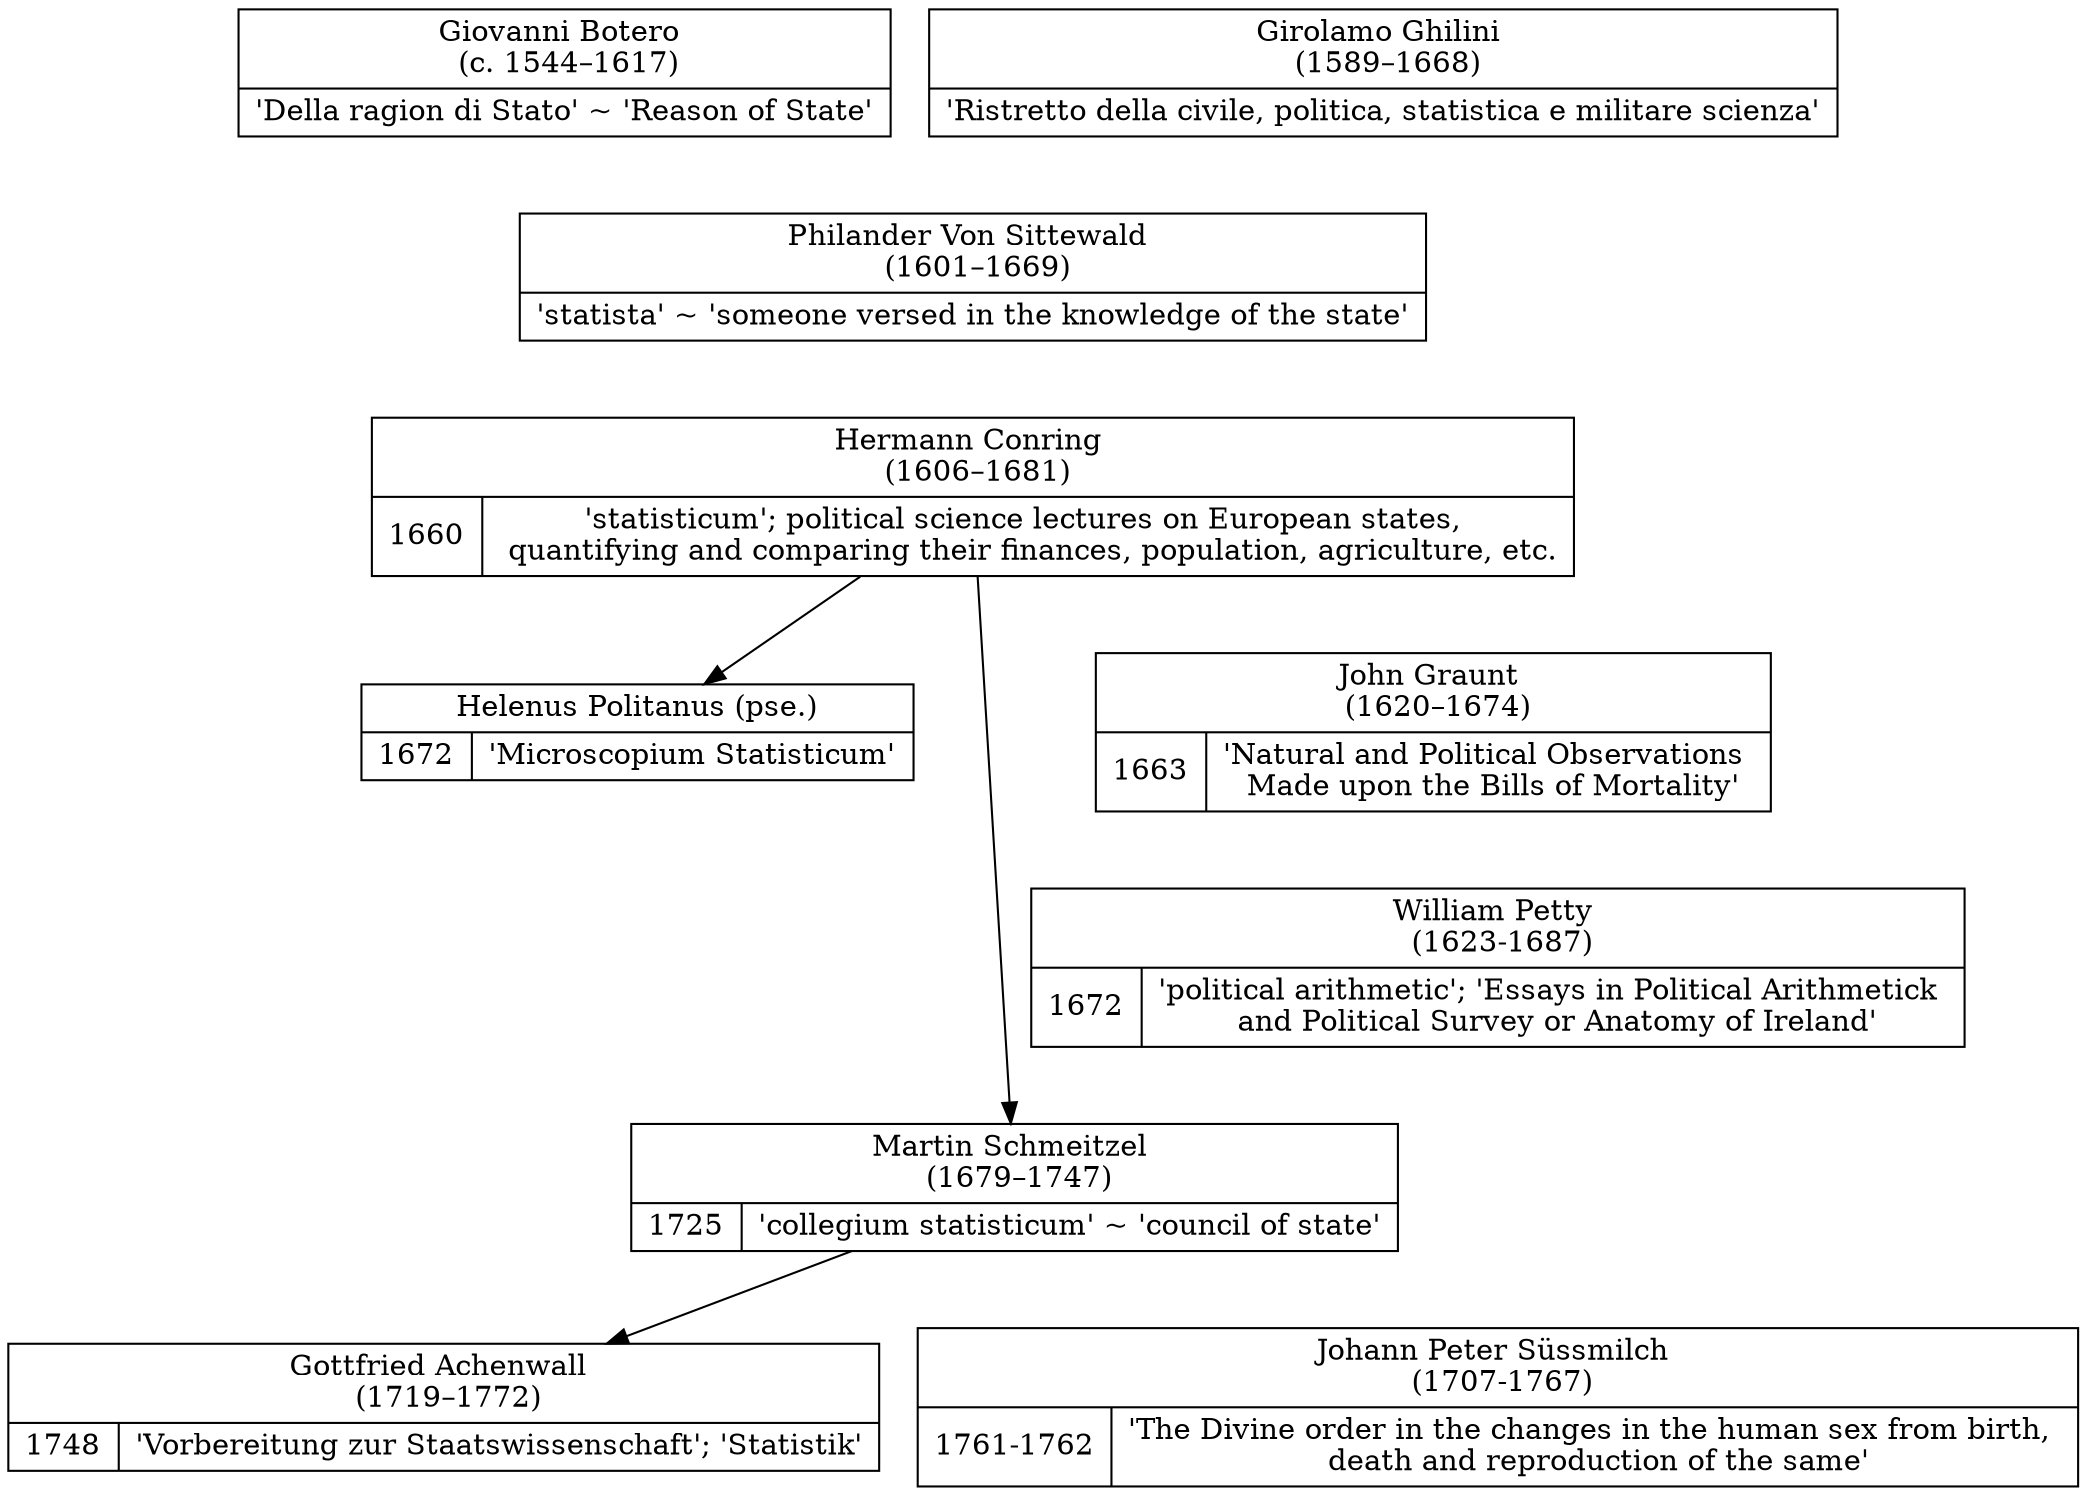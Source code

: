 digraph statshistory {
    node [shape=record];
    botero [label="{Giovanni Botero \n (c. 1544–1617)|'Della ragion di Stato' ~ 'Reason of State'}}"]
    ghilini [label="{Girolamo Ghilini \n (1589–1668)|'Ristretto della civile, politica, statistica e militare scienza'}}"]
    sittewald [label="{Philander Von Sittewald \n (1601–1669)|{'statista' ~ 'someone versed in the knowledge of the state'}}"]
    1660 [label="{Hermann Conring \n (1606–1681)|{1660|'statisticum'; political science lectures on European states, \n quantifying and comparing their finances, population, agriculture, etc.}}"]
    1672 [label="{Helenus Politanus (pse.)|{1672|'Microscopium Statisticum'}}"]
    1725 [label="{Martin Schmeitzel \n (1679–1747)|{1725|'collegium statisticum' ~ 'council of state'}}"]
    graunt [label="{John Graunt \n (1620–1674)|{1663|'Natural and Political Observations \n Made upon the Bills of Mortality'}}"]
    petty [label="{William Petty \n (1623-1687)|{1672|'political arithmetic'; 'Essays in Political Arithmetick \n and Political Survey or Anatomy of Ireland'}}"]
    1748 [label="{Gottfried Achenwall \n (1719–1772)|{1748|'Vorbereitung zur Staatswissenschaft'; 'Statistik'}}"]
    suss [label="{Johann Peter Süssmilch \n (1707-1767)|{1761-1762|'The Divine order in the changes in the human sex from birth, \n death and reproduction of the same'}}"]

    botero -> sittewald -> 1660 [style=invis]
    ghilini -> sittewald -> 1660 [style=invis]
    1660 -> 1672 
    1660 -> 1725 -> 1748
    1660 -> graunt -> petty -> suss [style=invis]
    petty -> 1725 [style=invis]
    1725 -> suss [style=invis]
}